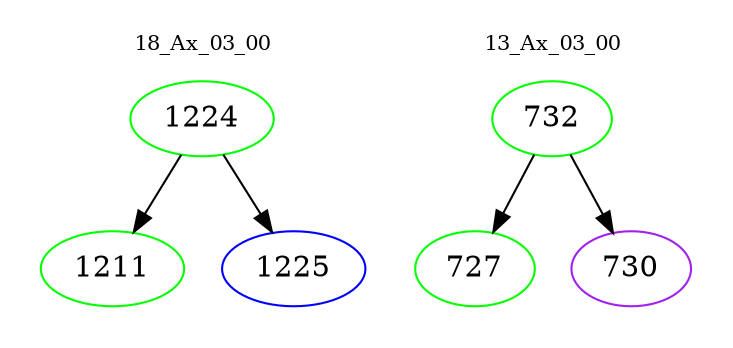 digraph{
subgraph cluster_0 {
color = white
label = "18_Ax_03_00";
fontsize=10;
T0_1224 [label="1224", color="green"]
T0_1224 -> T0_1211 [color="black"]
T0_1211 [label="1211", color="green"]
T0_1224 -> T0_1225 [color="black"]
T0_1225 [label="1225", color="blue"]
}
subgraph cluster_1 {
color = white
label = "13_Ax_03_00";
fontsize=10;
T1_732 [label="732", color="green"]
T1_732 -> T1_727 [color="black"]
T1_727 [label="727", color="green"]
T1_732 -> T1_730 [color="black"]
T1_730 [label="730", color="purple"]
}
}
